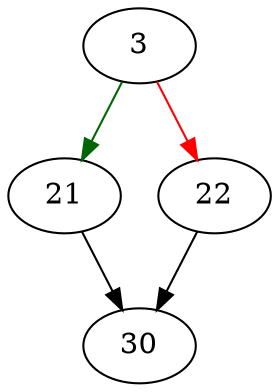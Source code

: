 strict digraph "execSqlF" {
	// Node definitions.
	3 [entry=true];
	21;
	22;
	30;

	// Edge definitions.
	3 -> 21 [
		color=darkgreen
		cond=true
	];
	3 -> 22 [
		color=red
		cond=false
	];
	21 -> 30;
	22 -> 30;
}